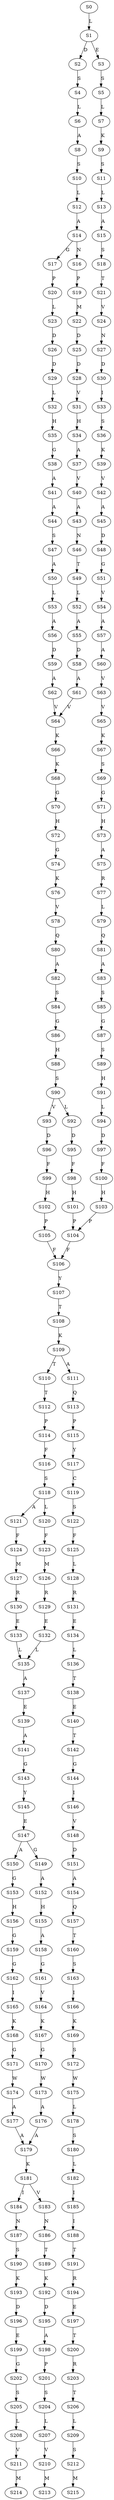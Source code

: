 strict digraph  {
	S0 -> S1 [ label = L ];
	S1 -> S2 [ label = D ];
	S1 -> S3 [ label = E ];
	S2 -> S4 [ label = S ];
	S3 -> S5 [ label = S ];
	S4 -> S6 [ label = L ];
	S5 -> S7 [ label = L ];
	S6 -> S8 [ label = A ];
	S7 -> S9 [ label = K ];
	S8 -> S10 [ label = S ];
	S9 -> S11 [ label = S ];
	S10 -> S12 [ label = L ];
	S11 -> S13 [ label = L ];
	S12 -> S14 [ label = A ];
	S13 -> S15 [ label = A ];
	S14 -> S16 [ label = N ];
	S14 -> S17 [ label = G ];
	S15 -> S18 [ label = S ];
	S16 -> S19 [ label = P ];
	S17 -> S20 [ label = P ];
	S18 -> S21 [ label = T ];
	S19 -> S22 [ label = M ];
	S20 -> S23 [ label = L ];
	S21 -> S24 [ label = V ];
	S22 -> S25 [ label = D ];
	S23 -> S26 [ label = D ];
	S24 -> S27 [ label = N ];
	S25 -> S28 [ label = D ];
	S26 -> S29 [ label = D ];
	S27 -> S30 [ label = D ];
	S28 -> S31 [ label = V ];
	S29 -> S32 [ label = L ];
	S30 -> S33 [ label = I ];
	S31 -> S34 [ label = H ];
	S32 -> S35 [ label = H ];
	S33 -> S36 [ label = S ];
	S34 -> S37 [ label = A ];
	S35 -> S38 [ label = G ];
	S36 -> S39 [ label = K ];
	S37 -> S40 [ label = V ];
	S38 -> S41 [ label = A ];
	S39 -> S42 [ label = V ];
	S40 -> S43 [ label = A ];
	S41 -> S44 [ label = A ];
	S42 -> S45 [ label = A ];
	S43 -> S46 [ label = N ];
	S44 -> S47 [ label = S ];
	S45 -> S48 [ label = D ];
	S46 -> S49 [ label = T ];
	S47 -> S50 [ label = A ];
	S48 -> S51 [ label = G ];
	S49 -> S52 [ label = L ];
	S50 -> S53 [ label = L ];
	S51 -> S54 [ label = V ];
	S52 -> S55 [ label = A ];
	S53 -> S56 [ label = A ];
	S54 -> S57 [ label = A ];
	S55 -> S58 [ label = D ];
	S56 -> S59 [ label = D ];
	S57 -> S60 [ label = A ];
	S58 -> S61 [ label = A ];
	S59 -> S62 [ label = A ];
	S60 -> S63 [ label = V ];
	S61 -> S64 [ label = V ];
	S62 -> S64 [ label = V ];
	S63 -> S65 [ label = V ];
	S64 -> S66 [ label = K ];
	S65 -> S67 [ label = K ];
	S66 -> S68 [ label = K ];
	S67 -> S69 [ label = S ];
	S68 -> S70 [ label = G ];
	S69 -> S71 [ label = G ];
	S70 -> S72 [ label = H ];
	S71 -> S73 [ label = H ];
	S72 -> S74 [ label = G ];
	S73 -> S75 [ label = A ];
	S74 -> S76 [ label = K ];
	S75 -> S77 [ label = R ];
	S76 -> S78 [ label = V ];
	S77 -> S79 [ label = L ];
	S78 -> S80 [ label = Q ];
	S79 -> S81 [ label = Q ];
	S80 -> S82 [ label = A ];
	S81 -> S83 [ label = A ];
	S82 -> S84 [ label = S ];
	S83 -> S85 [ label = S ];
	S84 -> S86 [ label = G ];
	S85 -> S87 [ label = G ];
	S86 -> S88 [ label = H ];
	S87 -> S89 [ label = S ];
	S88 -> S90 [ label = S ];
	S89 -> S91 [ label = H ];
	S90 -> S92 [ label = L ];
	S90 -> S93 [ label = V ];
	S91 -> S94 [ label = L ];
	S92 -> S95 [ label = D ];
	S93 -> S96 [ label = D ];
	S94 -> S97 [ label = D ];
	S95 -> S98 [ label = F ];
	S96 -> S99 [ label = F ];
	S97 -> S100 [ label = F ];
	S98 -> S101 [ label = H ];
	S99 -> S102 [ label = H ];
	S100 -> S103 [ label = H ];
	S101 -> S104 [ label = P ];
	S102 -> S105 [ label = P ];
	S103 -> S104 [ label = P ];
	S104 -> S106 [ label = F ];
	S105 -> S106 [ label = F ];
	S106 -> S107 [ label = Y ];
	S107 -> S108 [ label = T ];
	S108 -> S109 [ label = K ];
	S109 -> S110 [ label = T ];
	S109 -> S111 [ label = A ];
	S110 -> S112 [ label = T ];
	S111 -> S113 [ label = Q ];
	S112 -> S114 [ label = P ];
	S113 -> S115 [ label = P ];
	S114 -> S116 [ label = F ];
	S115 -> S117 [ label = Y ];
	S116 -> S118 [ label = S ];
	S117 -> S119 [ label = C ];
	S118 -> S120 [ label = L ];
	S118 -> S121 [ label = A ];
	S119 -> S122 [ label = S ];
	S120 -> S123 [ label = F ];
	S121 -> S124 [ label = F ];
	S122 -> S125 [ label = F ];
	S123 -> S126 [ label = M ];
	S124 -> S127 [ label = M ];
	S125 -> S128 [ label = L ];
	S126 -> S129 [ label = R ];
	S127 -> S130 [ label = R ];
	S128 -> S131 [ label = R ];
	S129 -> S132 [ label = E ];
	S130 -> S133 [ label = E ];
	S131 -> S134 [ label = E ];
	S132 -> S135 [ label = L ];
	S133 -> S135 [ label = L ];
	S134 -> S136 [ label = L ];
	S135 -> S137 [ label = A ];
	S136 -> S138 [ label = T ];
	S137 -> S139 [ label = E ];
	S138 -> S140 [ label = E ];
	S139 -> S141 [ label = A ];
	S140 -> S142 [ label = T ];
	S141 -> S143 [ label = G ];
	S142 -> S144 [ label = G ];
	S143 -> S145 [ label = Y ];
	S144 -> S146 [ label = I ];
	S145 -> S147 [ label = E ];
	S146 -> S148 [ label = V ];
	S147 -> S149 [ label = G ];
	S147 -> S150 [ label = A ];
	S148 -> S151 [ label = D ];
	S149 -> S152 [ label = A ];
	S150 -> S153 [ label = G ];
	S151 -> S154 [ label = A ];
	S152 -> S155 [ label = H ];
	S153 -> S156 [ label = H ];
	S154 -> S157 [ label = Q ];
	S155 -> S158 [ label = A ];
	S156 -> S159 [ label = G ];
	S157 -> S160 [ label = T ];
	S158 -> S161 [ label = G ];
	S159 -> S162 [ label = G ];
	S160 -> S163 [ label = S ];
	S161 -> S164 [ label = V ];
	S162 -> S165 [ label = I ];
	S163 -> S166 [ label = I ];
	S164 -> S167 [ label = K ];
	S165 -> S168 [ label = K ];
	S166 -> S169 [ label = K ];
	S167 -> S170 [ label = G ];
	S168 -> S171 [ label = G ];
	S169 -> S172 [ label = S ];
	S170 -> S173 [ label = W ];
	S171 -> S174 [ label = W ];
	S172 -> S175 [ label = W ];
	S173 -> S176 [ label = A ];
	S174 -> S177 [ label = A ];
	S175 -> S178 [ label = L ];
	S176 -> S179 [ label = A ];
	S177 -> S179 [ label = A ];
	S178 -> S180 [ label = S ];
	S179 -> S181 [ label = K ];
	S180 -> S182 [ label = L ];
	S181 -> S183 [ label = V ];
	S181 -> S184 [ label = I ];
	S182 -> S185 [ label = I ];
	S183 -> S186 [ label = N ];
	S184 -> S187 [ label = N ];
	S185 -> S188 [ label = I ];
	S186 -> S189 [ label = T ];
	S187 -> S190 [ label = S ];
	S188 -> S191 [ label = T ];
	S189 -> S192 [ label = K ];
	S190 -> S193 [ label = K ];
	S191 -> S194 [ label = R ];
	S192 -> S195 [ label = D ];
	S193 -> S196 [ label = D ];
	S194 -> S197 [ label = E ];
	S195 -> S198 [ label = A ];
	S196 -> S199 [ label = E ];
	S197 -> S200 [ label = T ];
	S198 -> S201 [ label = P ];
	S199 -> S202 [ label = G ];
	S200 -> S203 [ label = R ];
	S201 -> S204 [ label = S ];
	S202 -> S205 [ label = S ];
	S203 -> S206 [ label = T ];
	S204 -> S207 [ label = L ];
	S205 -> S208 [ label = L ];
	S206 -> S209 [ label = L ];
	S207 -> S210 [ label = V ];
	S208 -> S211 [ label = V ];
	S209 -> S212 [ label = S ];
	S210 -> S213 [ label = M ];
	S211 -> S214 [ label = M ];
	S212 -> S215 [ label = M ];
}
